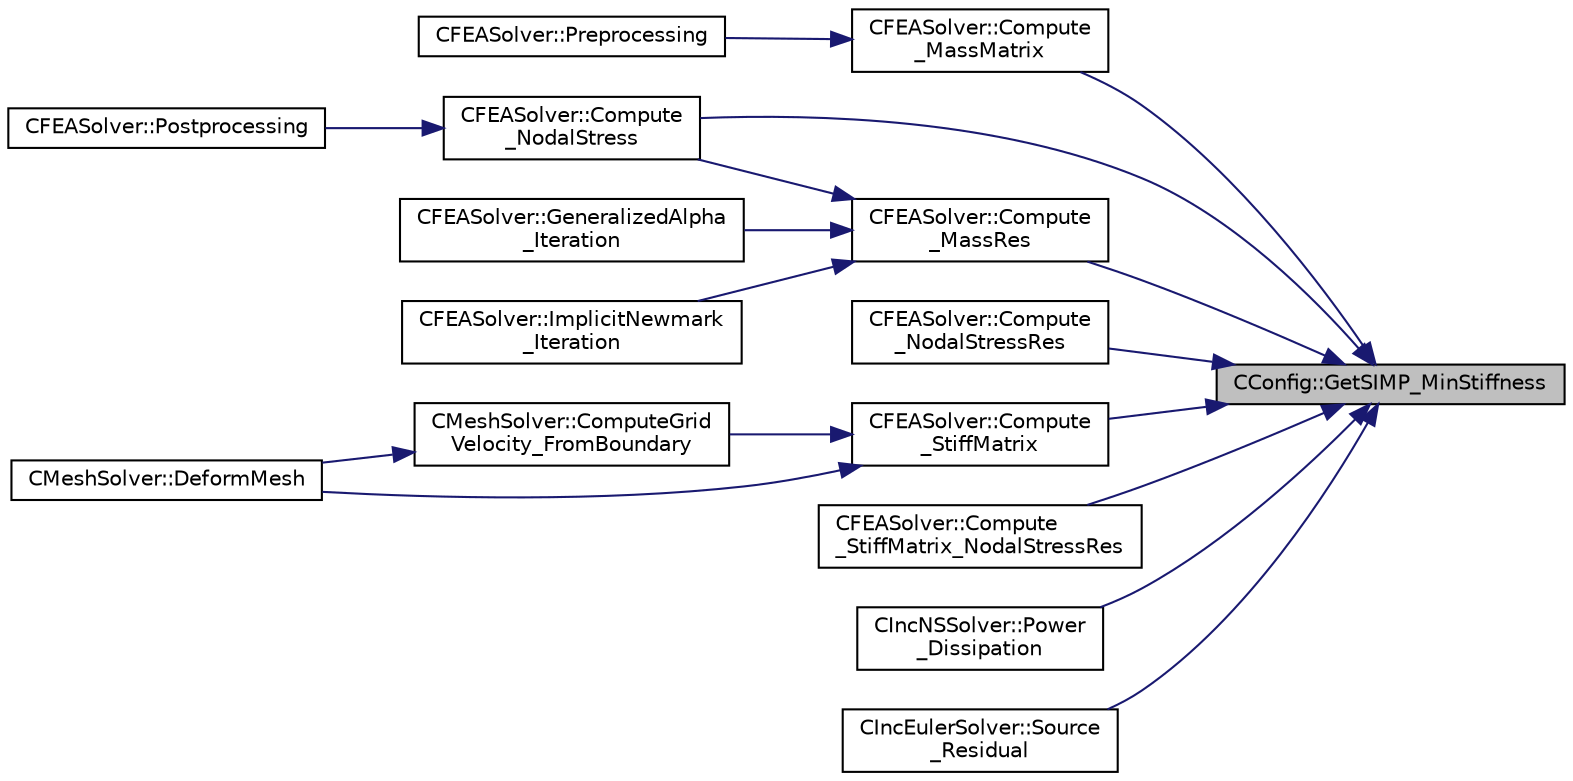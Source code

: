 digraph "CConfig::GetSIMP_MinStiffness"
{
 // LATEX_PDF_SIZE
  edge [fontname="Helvetica",fontsize="10",labelfontname="Helvetica",labelfontsize="10"];
  node [fontname="Helvetica",fontsize="10",shape=record];
  rankdir="RL";
  Node1 [label="CConfig::GetSIMP_MinStiffness",height=0.2,width=0.4,color="black", fillcolor="grey75", style="filled", fontcolor="black",tooltip="Get lower bound for density-based stiffness penalization."];
  Node1 -> Node2 [dir="back",color="midnightblue",fontsize="10",style="solid",fontname="Helvetica"];
  Node2 [label="CFEASolver::Compute\l_MassMatrix",height=0.2,width=0.4,color="black", fillcolor="white", style="filled",URL="$classCFEASolver.html#a1fd46e369eb5e72c15cf708be67e87a2",tooltip="Compute the mass matrix of the problem."];
  Node2 -> Node3 [dir="back",color="midnightblue",fontsize="10",style="solid",fontname="Helvetica"];
  Node3 [label="CFEASolver::Preprocessing",height=0.2,width=0.4,color="black", fillcolor="white", style="filled",URL="$classCFEASolver.html#a353159e003821dae0668dcfe7281bd68",tooltip="Set residuals to zero."];
  Node1 -> Node4 [dir="back",color="midnightblue",fontsize="10",style="solid",fontname="Helvetica"];
  Node4 [label="CFEASolver::Compute\l_MassRes",height=0.2,width=0.4,color="black", fillcolor="white", style="filled",URL="$classCFEASolver.html#a6e16f805242c36f9d1c3f2f75ddd9b4a",tooltip="Compute the mass residual of the problem."];
  Node4 -> Node5 [dir="back",color="midnightblue",fontsize="10",style="solid",fontname="Helvetica"];
  Node5 [label="CFEASolver::Compute\l_NodalStress",height=0.2,width=0.4,color="black", fillcolor="white", style="filled",URL="$classCFEASolver.html#ac275af8f893ef5957379314816d17fa8",tooltip="Compute the stress at the nodes for output purposes."];
  Node5 -> Node6 [dir="back",color="midnightblue",fontsize="10",style="solid",fontname="Helvetica"];
  Node6 [label="CFEASolver::Postprocessing",height=0.2,width=0.4,color="black", fillcolor="white", style="filled",URL="$classCFEASolver.html#ab4fa9086b598c5778c9c0403a5626d1b",tooltip="Postprocessing."];
  Node4 -> Node7 [dir="back",color="midnightblue",fontsize="10",style="solid",fontname="Helvetica"];
  Node7 [label="CFEASolver::GeneralizedAlpha\l_Iteration",height=0.2,width=0.4,color="black", fillcolor="white", style="filled",URL="$classCFEASolver.html#a703228b8706352d33f34cc0baf1f9b04",tooltip="Iterate using an implicit Generalized Alpha solver."];
  Node4 -> Node8 [dir="back",color="midnightblue",fontsize="10",style="solid",fontname="Helvetica"];
  Node8 [label="CFEASolver::ImplicitNewmark\l_Iteration",height=0.2,width=0.4,color="black", fillcolor="white", style="filled",URL="$classCFEASolver.html#a27e71a93f7f114cc8506f35c2ed957c3",tooltip="Iterate using an implicit Newmark solver."];
  Node1 -> Node5 [dir="back",color="midnightblue",fontsize="10",style="solid",fontname="Helvetica"];
  Node1 -> Node9 [dir="back",color="midnightblue",fontsize="10",style="solid",fontname="Helvetica"];
  Node9 [label="CFEASolver::Compute\l_NodalStressRes",height=0.2,width=0.4,color="black", fillcolor="white", style="filled",URL="$classCFEASolver.html#adfa3c71fcff35fa46d21a3b615e4b7f8",tooltip="Compute the nodal stress terms and add them to the residual."];
  Node1 -> Node10 [dir="back",color="midnightblue",fontsize="10",style="solid",fontname="Helvetica"];
  Node10 [label="CFEASolver::Compute\l_StiffMatrix",height=0.2,width=0.4,color="black", fillcolor="white", style="filled",URL="$classCFEASolver.html#a41f284021cb1f0d145d632adb7ad5342",tooltip="Compute the stiffness matrix of the problem."];
  Node10 -> Node11 [dir="back",color="midnightblue",fontsize="10",style="solid",fontname="Helvetica"];
  Node11 [label="CMeshSolver::ComputeGrid\lVelocity_FromBoundary",height=0.2,width=0.4,color="black", fillcolor="white", style="filled",URL="$classCMeshSolver.html#a0dde897c2a1bc27f95c5da3bb30e5c33",tooltip="Compute the grid velocity form the velocity at deformable boundary."];
  Node11 -> Node12 [dir="back",color="midnightblue",fontsize="10",style="solid",fontname="Helvetica"];
  Node12 [label="CMeshSolver::DeformMesh",height=0.2,width=0.4,color="black", fillcolor="white", style="filled",URL="$classCMeshSolver.html#a573e4ddd63b680f5705f402ec317820b",tooltip="Grid deformation using the linear elasticity equations."];
  Node10 -> Node12 [dir="back",color="midnightblue",fontsize="10",style="solid",fontname="Helvetica"];
  Node1 -> Node13 [dir="back",color="midnightblue",fontsize="10",style="solid",fontname="Helvetica"];
  Node13 [label="CFEASolver::Compute\l_StiffMatrix_NodalStressRes",height=0.2,width=0.4,color="black", fillcolor="white", style="filled",URL="$classCFEASolver.html#a3fe247a12b07771806bd276ea79de38b",tooltip="Compute the stiffness matrix of the problem and the nodal stress terms at the same time."];
  Node1 -> Node14 [dir="back",color="midnightblue",fontsize="10",style="solid",fontname="Helvetica"];
  Node14 [label="CIncNSSolver::Power\l_Dissipation",height=0.2,width=0.4,color="black", fillcolor="white", style="filled",URL="$classCIncNSSolver.html#a2a83aa2d6d79d75c63de71c8bc9c1cf3",tooltip="Impose the (received) conjugate heat variables."];
  Node1 -> Node15 [dir="back",color="midnightblue",fontsize="10",style="solid",fontname="Helvetica"];
  Node15 [label="CIncEulerSolver::Source\l_Residual",height=0.2,width=0.4,color="black", fillcolor="white", style="filled",URL="$classCIncEulerSolver.html#a5f9ced3a85731749b16d6f1bac9460f6",tooltip="Source term integration."];
}

